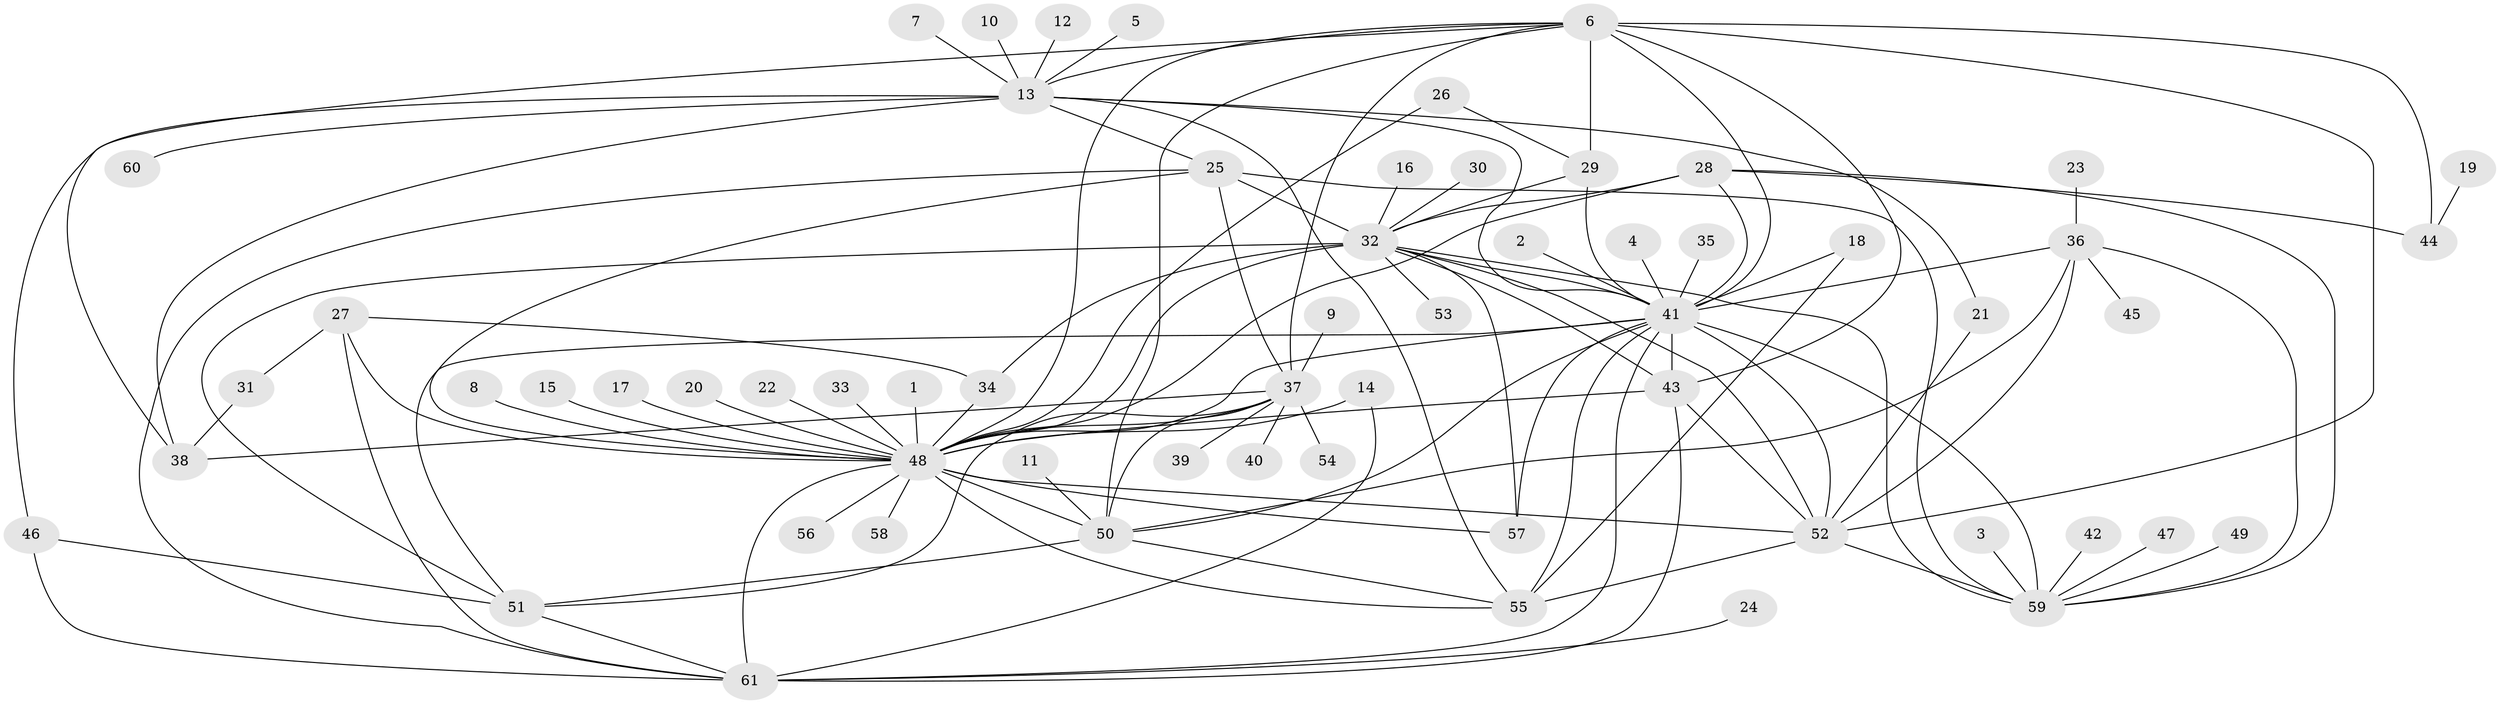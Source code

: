// original degree distribution, {31: 0.008403361344537815, 7: 0.01680672268907563, 23: 0.008403361344537815, 15: 0.008403361344537815, 4: 0.05042016806722689, 1: 0.44537815126050423, 16: 0.008403361344537815, 11: 0.03361344537815126, 3: 0.13445378151260504, 2: 0.226890756302521, 5: 0.03361344537815126, 6: 0.01680672268907563, 10: 0.008403361344537815}
// Generated by graph-tools (version 1.1) at 2025/01/03/09/25 03:01:45]
// undirected, 61 vertices, 114 edges
graph export_dot {
graph [start="1"]
  node [color=gray90,style=filled];
  1;
  2;
  3;
  4;
  5;
  6;
  7;
  8;
  9;
  10;
  11;
  12;
  13;
  14;
  15;
  16;
  17;
  18;
  19;
  20;
  21;
  22;
  23;
  24;
  25;
  26;
  27;
  28;
  29;
  30;
  31;
  32;
  33;
  34;
  35;
  36;
  37;
  38;
  39;
  40;
  41;
  42;
  43;
  44;
  45;
  46;
  47;
  48;
  49;
  50;
  51;
  52;
  53;
  54;
  55;
  56;
  57;
  58;
  59;
  60;
  61;
  1 -- 48 [weight=1.0];
  2 -- 41 [weight=1.0];
  3 -- 59 [weight=1.0];
  4 -- 41 [weight=1.0];
  5 -- 13 [weight=1.0];
  6 -- 13 [weight=1.0];
  6 -- 29 [weight=2.0];
  6 -- 37 [weight=1.0];
  6 -- 38 [weight=1.0];
  6 -- 41 [weight=2.0];
  6 -- 43 [weight=1.0];
  6 -- 44 [weight=1.0];
  6 -- 48 [weight=1.0];
  6 -- 50 [weight=1.0];
  6 -- 52 [weight=1.0];
  7 -- 13 [weight=1.0];
  8 -- 48 [weight=1.0];
  9 -- 37 [weight=1.0];
  10 -- 13 [weight=1.0];
  11 -- 50 [weight=1.0];
  12 -- 13 [weight=1.0];
  13 -- 21 [weight=1.0];
  13 -- 25 [weight=1.0];
  13 -- 38 [weight=1.0];
  13 -- 41 [weight=1.0];
  13 -- 46 [weight=1.0];
  13 -- 55 [weight=2.0];
  13 -- 60 [weight=1.0];
  14 -- 48 [weight=1.0];
  14 -- 61 [weight=1.0];
  15 -- 48 [weight=1.0];
  16 -- 32 [weight=1.0];
  17 -- 48 [weight=1.0];
  18 -- 41 [weight=1.0];
  18 -- 55 [weight=1.0];
  19 -- 44 [weight=1.0];
  20 -- 48 [weight=1.0];
  21 -- 52 [weight=1.0];
  22 -- 48 [weight=1.0];
  23 -- 36 [weight=1.0];
  24 -- 61 [weight=1.0];
  25 -- 32 [weight=1.0];
  25 -- 37 [weight=1.0];
  25 -- 48 [weight=1.0];
  25 -- 59 [weight=1.0];
  25 -- 61 [weight=1.0];
  26 -- 29 [weight=1.0];
  26 -- 48 [weight=1.0];
  27 -- 31 [weight=1.0];
  27 -- 34 [weight=1.0];
  27 -- 48 [weight=1.0];
  27 -- 61 [weight=1.0];
  28 -- 32 [weight=1.0];
  28 -- 41 [weight=1.0];
  28 -- 44 [weight=1.0];
  28 -- 48 [weight=2.0];
  28 -- 59 [weight=1.0];
  29 -- 32 [weight=1.0];
  29 -- 41 [weight=1.0];
  30 -- 32 [weight=1.0];
  31 -- 38 [weight=1.0];
  32 -- 34 [weight=1.0];
  32 -- 41 [weight=1.0];
  32 -- 43 [weight=1.0];
  32 -- 48 [weight=1.0];
  32 -- 51 [weight=1.0];
  32 -- 52 [weight=1.0];
  32 -- 53 [weight=1.0];
  32 -- 57 [weight=1.0];
  32 -- 59 [weight=2.0];
  33 -- 48 [weight=1.0];
  34 -- 48 [weight=2.0];
  35 -- 41 [weight=1.0];
  36 -- 41 [weight=1.0];
  36 -- 45 [weight=1.0];
  36 -- 50 [weight=1.0];
  36 -- 52 [weight=1.0];
  36 -- 59 [weight=1.0];
  37 -- 38 [weight=1.0];
  37 -- 39 [weight=1.0];
  37 -- 40 [weight=1.0];
  37 -- 48 [weight=1.0];
  37 -- 50 [weight=1.0];
  37 -- 51 [weight=1.0];
  37 -- 54 [weight=1.0];
  41 -- 43 [weight=1.0];
  41 -- 48 [weight=1.0];
  41 -- 50 [weight=1.0];
  41 -- 51 [weight=1.0];
  41 -- 52 [weight=1.0];
  41 -- 55 [weight=1.0];
  41 -- 57 [weight=1.0];
  41 -- 59 [weight=1.0];
  41 -- 61 [weight=1.0];
  42 -- 59 [weight=1.0];
  43 -- 48 [weight=1.0];
  43 -- 52 [weight=1.0];
  43 -- 61 [weight=1.0];
  46 -- 51 [weight=1.0];
  46 -- 61 [weight=1.0];
  47 -- 59 [weight=1.0];
  48 -- 50 [weight=1.0];
  48 -- 52 [weight=1.0];
  48 -- 55 [weight=1.0];
  48 -- 56 [weight=1.0];
  48 -- 57 [weight=1.0];
  48 -- 58 [weight=1.0];
  48 -- 61 [weight=1.0];
  49 -- 59 [weight=1.0];
  50 -- 51 [weight=1.0];
  50 -- 55 [weight=1.0];
  51 -- 61 [weight=1.0];
  52 -- 55 [weight=2.0];
  52 -- 59 [weight=1.0];
}
